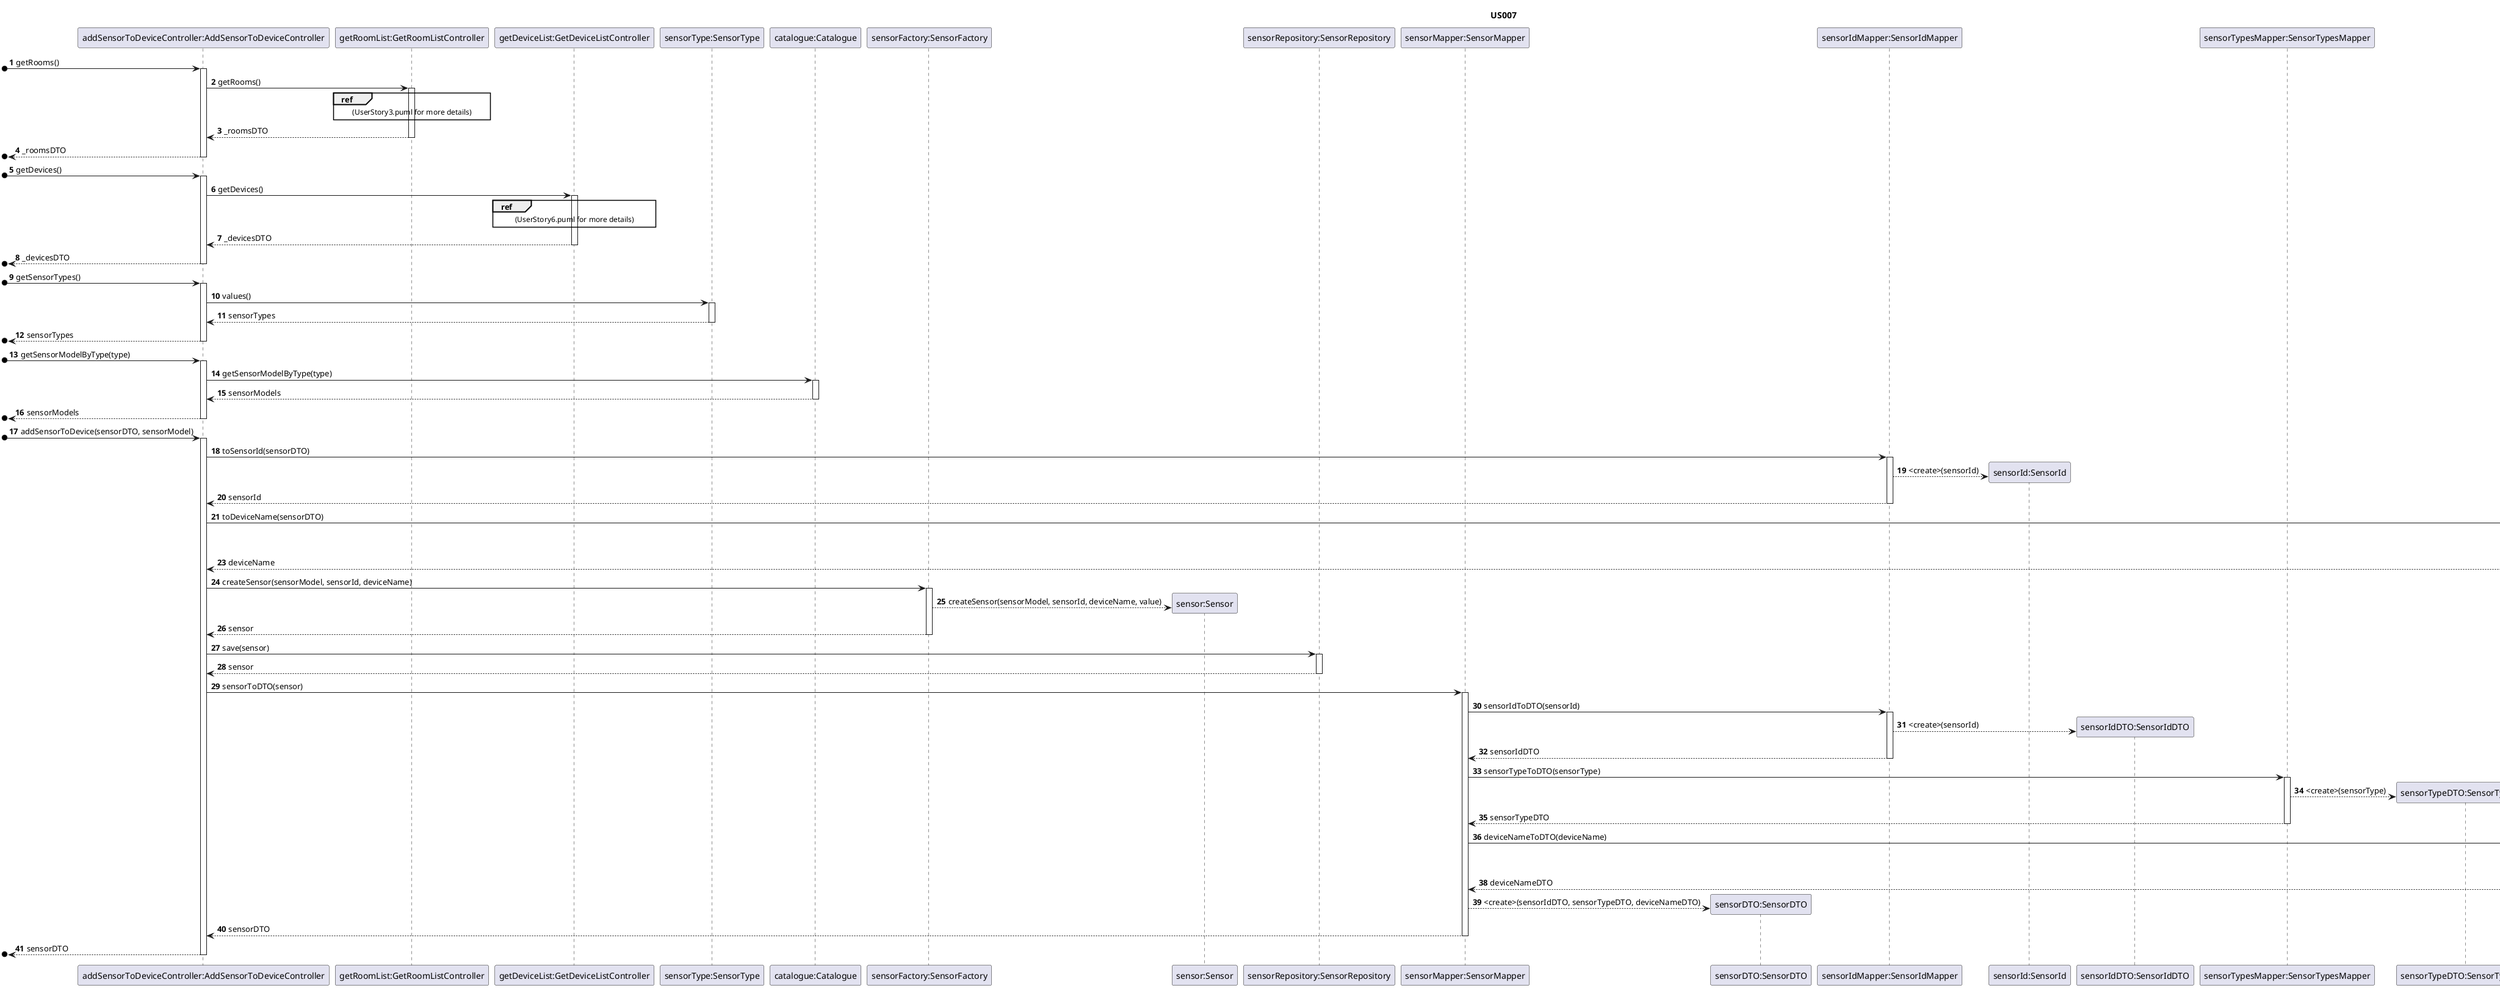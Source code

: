 @startuml
'https://plantuml.com/sequence-diagram

title US007

autonumber

/'
As a Power User [or Administrator], I want to add a sensor to an existing device in
a room. The sensor must be of a model of an existing type of sensor.
'/

participant "addSensorToDeviceController:AddSensorToDeviceController" as C7
participant "getRoomList:GetRoomListController" as C
participant "getDeviceList:GetDeviceListController" as D
participant "sensorType:SensorType" as ST
participant "catalogue:Catalogue" as CAT
participant "sensorFactory:SensorFactory" as F
participant "sensor:Sensor" as S1
participant "sensorRepository:SensorRepository" as SR
participant "sensorMapper:SensorMapper" as S3
participant "sensorDTO:SensorDTO" as S2


participant "sensorIdMapper:SensorIdMapper" as S4
participant "sensorId:SensorId" as SID
participant "sensorIdDTO:SensorIdDTO" as id
participant "sensorTypesMapper:SensorTypesMapper" as S6
participant "sensorTypeDTO:SensorTypeDTO" as S5
participant "deviceNameMapper:DeviceNameMapper" as DN1
participant "deviceName:DeviceName" as D7
participant "deviceNameDTO:DeviceNameDTO" as DN


[o->C7 : getRooms()
activate C7
C7->C : getRooms()
activate C
ref over C : (UserStory3.puml for more details)
C-->C7 : _roomsDTO
deactivate C
[o<--C7 : _roomsDTO
deactivate C7

[o->C7 : getDevices()
activate C7
C7->D : getDevices()
activate D
ref over D : (UserStory6.puml for more details)
D-->C7 : _devicesDTO
deactivate D
[o<--C7 : _devicesDTO
deactivate C7

[o->C7 : getSensorTypes()
activate C7
C7 -> ST : values()
activate ST
ST --> C7 : sensorTypes
deactivate ST
[o<--C7 : sensorTypes
deactivate C7



[o->C7: getSensorModelByType(type)
activate C7
C7->CAT : getSensorModelByType(type)
activate CAT
CAT-->C7 : sensorModels
deactivate CAT
[o<--C7 : sensorModels
deactivate C7

[o->C7: addSensorToDevice(sensorDTO, sensorModel)
activate C7
C7 -> S4 : toSensorId(sensorDTO)
activate S4
S4 --> SID** : <create>(sensorId)

S4 --> C7 : sensorId
deactivate S4
C7 -> DN1 : toDeviceName(sensorDTO)
activate DN1
DN1 --> D7** : <create>(deviceName)
DN1 --> C7 : deviceName
deactivate DN1


C7 -> F : createSensor(sensorModel, sensorId, deviceName)
activate F
F --> S1** : createSensor(sensorModel, sensorId, deviceName, value)
F --> C7 : sensor
deactivate F
C7 -> SR : save(sensor)
activate SR
SR --> C7 : sensor
deactivate SR

C7 -> S3 : sensorToDTO(sensor)
activate S3
S3 -> S4 : sensorIdToDTO(sensorId)
activate S4
S4 --> id** : <create>(sensorId)
S4 --> S3 : sensorIdDTO
deactivate S4
S3 -> S6 : sensorTypeToDTO(sensorType)
activate S6
S6 --> S5** : <create>(sensorType)
S6 --> S3 : sensorTypeDTO
deactivate S6
S3 -> DN1 : deviceNameToDTO(deviceName)
activate DN1
DN1 --> DN** : <create>(deviceName)
DN1 --> S3 : deviceNameDTO
deactivate DN1
S3 --> S2** : <create>(sensorIdDTO, sensorTypeDTO, deviceNameDTO)
S3 --> C7 : sensorDTO
deactivate S3
[o<-- C7 : sensorDTO




deactivate C7
@enduml